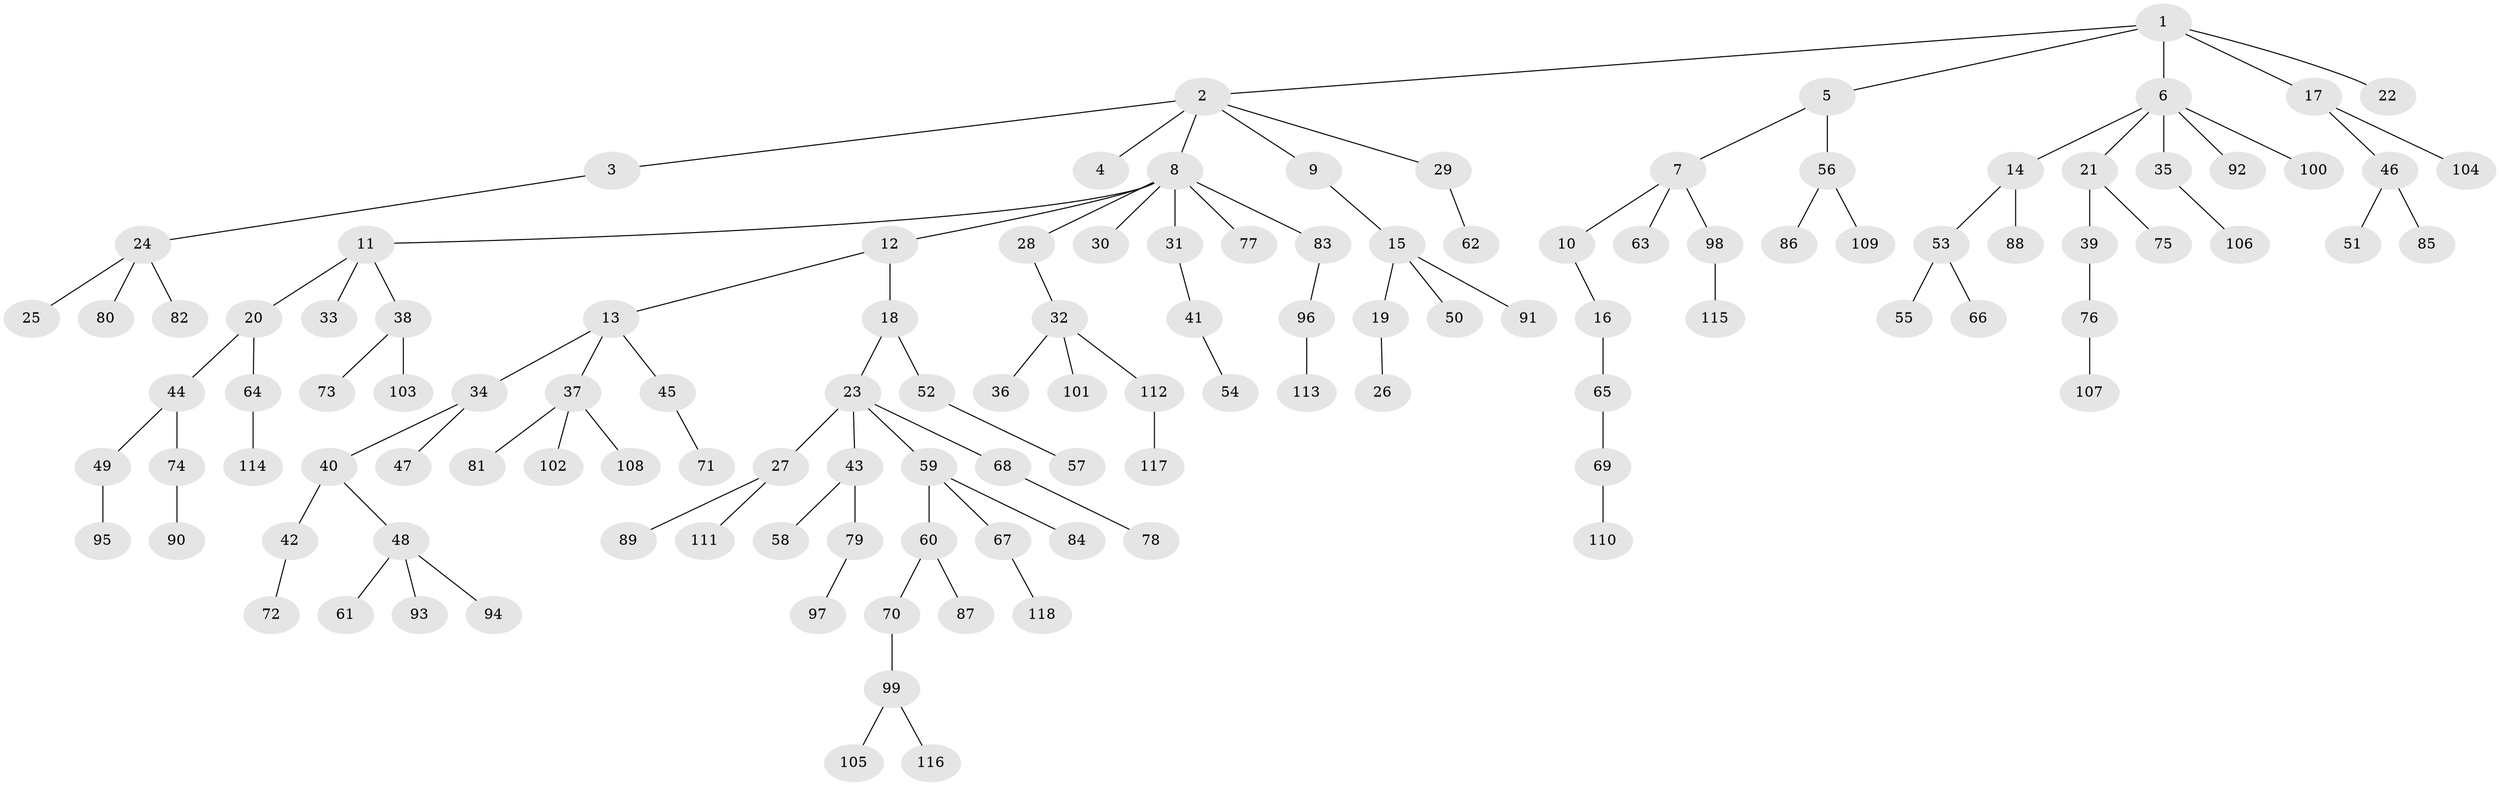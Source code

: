 // coarse degree distribution, {9: 0.01282051282051282, 2: 0.19230769230769232, 1: 0.5512820512820513, 3: 0.16666666666666666, 7: 0.01282051282051282, 8: 0.01282051282051282, 4: 0.02564102564102564, 5: 0.02564102564102564}
// Generated by graph-tools (version 1.1) at 2025/52/02/27/25 19:52:10]
// undirected, 118 vertices, 117 edges
graph export_dot {
graph [start="1"]
  node [color=gray90,style=filled];
  1;
  2;
  3;
  4;
  5;
  6;
  7;
  8;
  9;
  10;
  11;
  12;
  13;
  14;
  15;
  16;
  17;
  18;
  19;
  20;
  21;
  22;
  23;
  24;
  25;
  26;
  27;
  28;
  29;
  30;
  31;
  32;
  33;
  34;
  35;
  36;
  37;
  38;
  39;
  40;
  41;
  42;
  43;
  44;
  45;
  46;
  47;
  48;
  49;
  50;
  51;
  52;
  53;
  54;
  55;
  56;
  57;
  58;
  59;
  60;
  61;
  62;
  63;
  64;
  65;
  66;
  67;
  68;
  69;
  70;
  71;
  72;
  73;
  74;
  75;
  76;
  77;
  78;
  79;
  80;
  81;
  82;
  83;
  84;
  85;
  86;
  87;
  88;
  89;
  90;
  91;
  92;
  93;
  94;
  95;
  96;
  97;
  98;
  99;
  100;
  101;
  102;
  103;
  104;
  105;
  106;
  107;
  108;
  109;
  110;
  111;
  112;
  113;
  114;
  115;
  116;
  117;
  118;
  1 -- 2;
  1 -- 5;
  1 -- 6;
  1 -- 17;
  1 -- 22;
  2 -- 3;
  2 -- 4;
  2 -- 8;
  2 -- 9;
  2 -- 29;
  3 -- 24;
  5 -- 7;
  5 -- 56;
  6 -- 14;
  6 -- 21;
  6 -- 35;
  6 -- 92;
  6 -- 100;
  7 -- 10;
  7 -- 63;
  7 -- 98;
  8 -- 11;
  8 -- 12;
  8 -- 28;
  8 -- 30;
  8 -- 31;
  8 -- 77;
  8 -- 83;
  9 -- 15;
  10 -- 16;
  11 -- 20;
  11 -- 33;
  11 -- 38;
  12 -- 13;
  12 -- 18;
  13 -- 34;
  13 -- 37;
  13 -- 45;
  14 -- 53;
  14 -- 88;
  15 -- 19;
  15 -- 50;
  15 -- 91;
  16 -- 65;
  17 -- 46;
  17 -- 104;
  18 -- 23;
  18 -- 52;
  19 -- 26;
  20 -- 44;
  20 -- 64;
  21 -- 39;
  21 -- 75;
  23 -- 27;
  23 -- 43;
  23 -- 59;
  23 -- 68;
  24 -- 25;
  24 -- 80;
  24 -- 82;
  27 -- 89;
  27 -- 111;
  28 -- 32;
  29 -- 62;
  31 -- 41;
  32 -- 36;
  32 -- 101;
  32 -- 112;
  34 -- 40;
  34 -- 47;
  35 -- 106;
  37 -- 81;
  37 -- 102;
  37 -- 108;
  38 -- 73;
  38 -- 103;
  39 -- 76;
  40 -- 42;
  40 -- 48;
  41 -- 54;
  42 -- 72;
  43 -- 58;
  43 -- 79;
  44 -- 49;
  44 -- 74;
  45 -- 71;
  46 -- 51;
  46 -- 85;
  48 -- 61;
  48 -- 93;
  48 -- 94;
  49 -- 95;
  52 -- 57;
  53 -- 55;
  53 -- 66;
  56 -- 86;
  56 -- 109;
  59 -- 60;
  59 -- 67;
  59 -- 84;
  60 -- 70;
  60 -- 87;
  64 -- 114;
  65 -- 69;
  67 -- 118;
  68 -- 78;
  69 -- 110;
  70 -- 99;
  74 -- 90;
  76 -- 107;
  79 -- 97;
  83 -- 96;
  96 -- 113;
  98 -- 115;
  99 -- 105;
  99 -- 116;
  112 -- 117;
}
